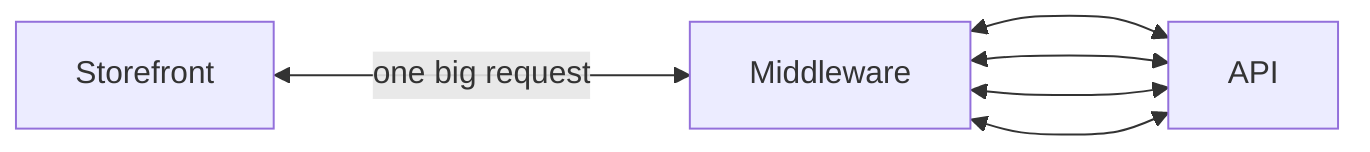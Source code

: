 graph LR
    Storefront <--->|one big request| Middleware
    Middleware <---> API
    Middleware <---> API
    Middleware <---> API
    Middleware <---> API